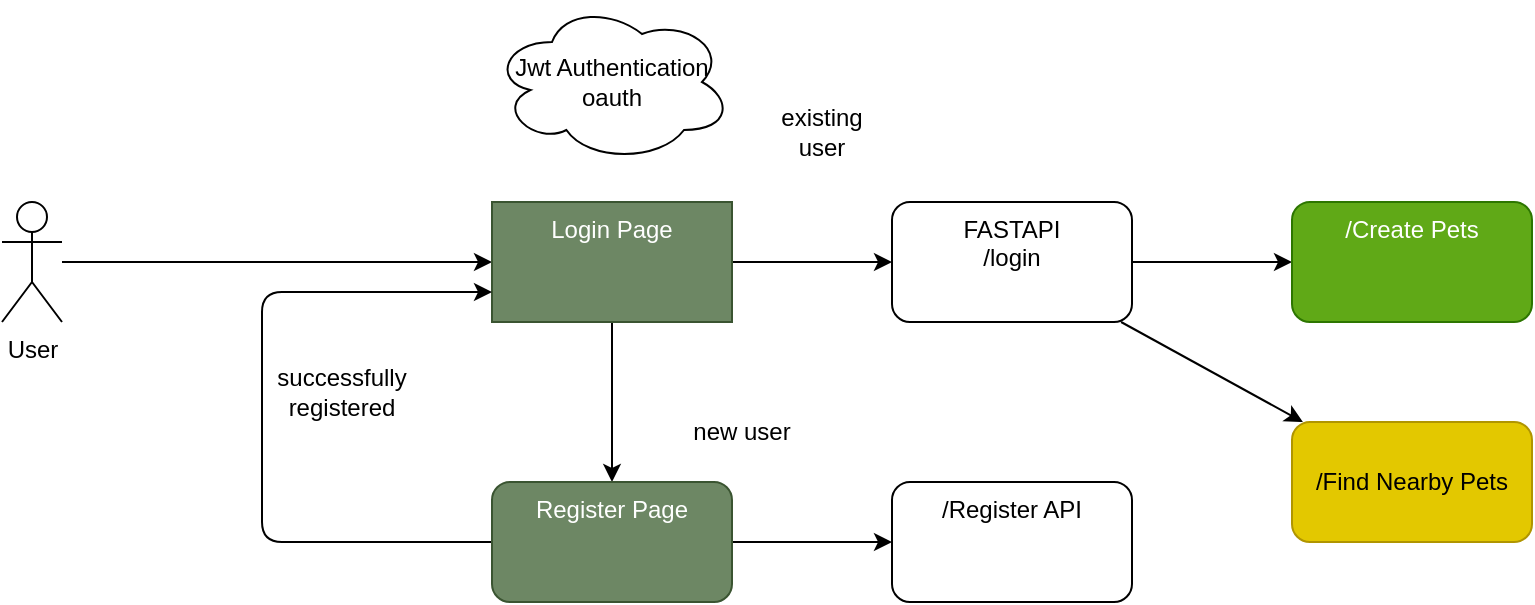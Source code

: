 <mxfile>
    <diagram id="rdyoEHutxA30Z_jezzks" name="sniffapp">
        <mxGraphModel dx="1738" dy="394" grid="1" gridSize="10" guides="1" tooltips="1" connect="1" arrows="1" fold="1" page="1" pageScale="1" pageWidth="850" pageHeight="1100" math="0" shadow="0">
            <root>
                <mxCell id="0"/>
                <mxCell id="1" parent="0"/>
                <mxCell id="5" value="" style="edgeStyle=none;html=1;" edge="1" parent="1" source="2" target="4">
                    <mxGeometry relative="1" as="geometry"/>
                </mxCell>
                <mxCell id="2" value="User" style="shape=umlActor;verticalLabelPosition=bottom;verticalAlign=top;html=1;outlineConnect=0;" vertex="1" parent="1">
                    <mxGeometry x="-40" y="100" width="30" height="60" as="geometry"/>
                </mxCell>
                <mxCell id="7" value="" style="edgeStyle=none;html=1;" edge="1" parent="1" source="4" target="6">
                    <mxGeometry relative="1" as="geometry"/>
                </mxCell>
                <mxCell id="9" value="" style="edgeStyle=none;html=1;" edge="1" parent="1" source="4" target="8">
                    <mxGeometry relative="1" as="geometry"/>
                </mxCell>
                <mxCell id="4" value="&lt;div style=&quot;&quot;&gt;&lt;span style=&quot;background-color: initial;&quot;&gt;Login Page&lt;/span&gt;&lt;/div&gt;" style="whiteSpace=wrap;html=1;verticalAlign=top;align=center;fillColor=#6d8764;fontColor=#ffffff;strokeColor=#3A5431;" vertex="1" parent="1">
                    <mxGeometry x="205" y="100" width="120" height="60" as="geometry"/>
                </mxCell>
                <mxCell id="23" value="" style="edgeStyle=none;html=1;" edge="1" parent="1" source="6" target="22">
                    <mxGeometry relative="1" as="geometry"/>
                </mxCell>
                <mxCell id="25" style="edgeStyle=none;html=1;" edge="1" parent="1" source="6" target="24">
                    <mxGeometry relative="1" as="geometry"/>
                </mxCell>
                <mxCell id="6" value="FASTAPI&lt;br&gt;/login" style="rounded=1;whiteSpace=wrap;html=1;verticalAlign=top;" vertex="1" parent="1">
                    <mxGeometry x="405" y="100" width="120" height="60" as="geometry"/>
                </mxCell>
                <mxCell id="14" style="edgeStyle=none;html=1;entryX=0;entryY=0.75;entryDx=0;entryDy=0;" edge="1" parent="1" source="8" target="4">
                    <mxGeometry relative="1" as="geometry">
                        <Array as="points">
                            <mxPoint x="90" y="270"/>
                            <mxPoint x="90" y="145"/>
                        </Array>
                    </mxGeometry>
                </mxCell>
                <mxCell id="18" value="" style="edgeStyle=none;html=1;" edge="1" parent="1" source="8" target="17">
                    <mxGeometry relative="1" as="geometry"/>
                </mxCell>
                <mxCell id="8" value="Register Page" style="rounded=1;whiteSpace=wrap;html=1;verticalAlign=top;fillColor=#6d8764;fontColor=#ffffff;strokeColor=#3A5431;" vertex="1" parent="1">
                    <mxGeometry x="205" y="240" width="120" height="60" as="geometry"/>
                </mxCell>
                <mxCell id="10" value="existing user" style="text;html=1;strokeColor=none;fillColor=none;align=center;verticalAlign=middle;whiteSpace=wrap;rounded=0;" vertex="1" parent="1">
                    <mxGeometry x="340" y="50" width="60" height="30" as="geometry"/>
                </mxCell>
                <mxCell id="11" value="successfully registered" style="text;html=1;strokeColor=none;fillColor=none;align=center;verticalAlign=middle;whiteSpace=wrap;rounded=0;" vertex="1" parent="1">
                    <mxGeometry x="100" y="180" width="60" height="30" as="geometry"/>
                </mxCell>
                <mxCell id="16" value="new user" style="text;html=1;strokeColor=none;fillColor=none;align=center;verticalAlign=middle;whiteSpace=wrap;rounded=0;" vertex="1" parent="1">
                    <mxGeometry x="300" y="200" width="60" height="30" as="geometry"/>
                </mxCell>
                <mxCell id="17" value="/Register API" style="whiteSpace=wrap;html=1;verticalAlign=top;rounded=1;" vertex="1" parent="1">
                    <mxGeometry x="405" y="240" width="120" height="60" as="geometry"/>
                </mxCell>
                <mxCell id="19" value="Jwt Authentication&lt;br&gt;oauth" style="ellipse;shape=cloud;whiteSpace=wrap;html=1;" vertex="1" parent="1">
                    <mxGeometry x="205" width="120" height="80" as="geometry"/>
                </mxCell>
                <mxCell id="22" value="/Create Pets" style="whiteSpace=wrap;html=1;verticalAlign=top;rounded=1;fillColor=#60a917;fontColor=#ffffff;strokeColor=#2D7600;" vertex="1" parent="1">
                    <mxGeometry x="605" y="100" width="120" height="60" as="geometry"/>
                </mxCell>
                <mxCell id="24" value="/Find Nearby Pets" style="rounded=1;whiteSpace=wrap;html=1;fillColor=#e3c800;fontColor=#000000;strokeColor=#B09500;" vertex="1" parent="1">
                    <mxGeometry x="605" y="210" width="120" height="60" as="geometry"/>
                </mxCell>
            </root>
        </mxGraphModel>
    </diagram>
</mxfile>
